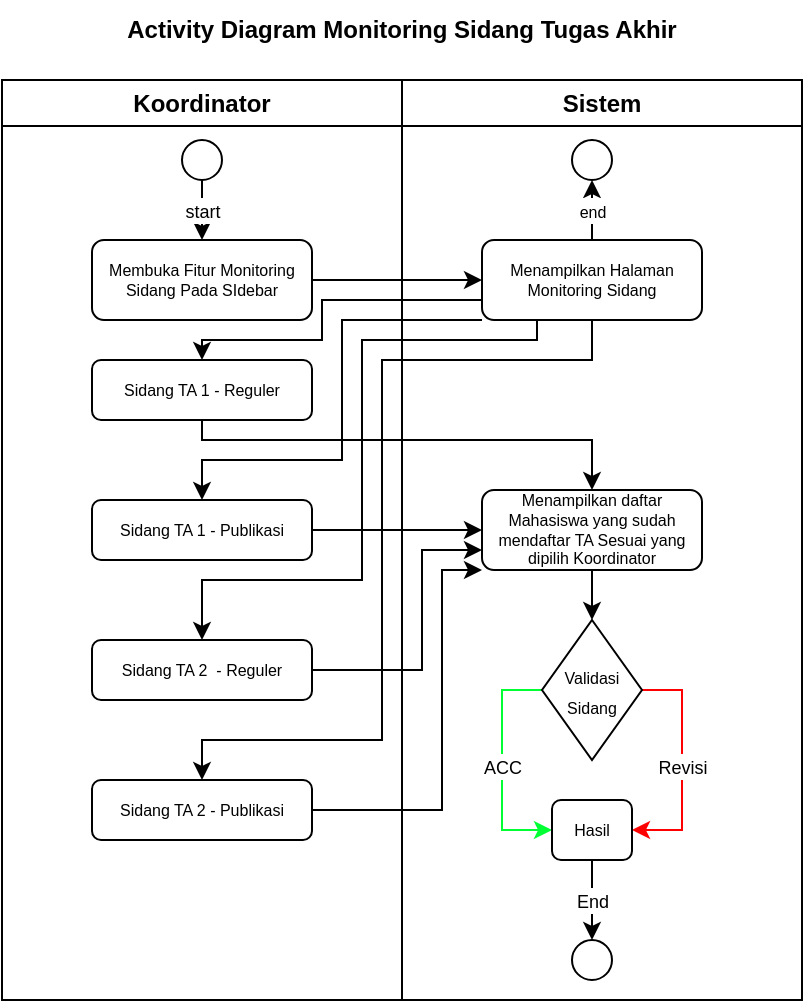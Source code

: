 <mxfile version="25.0.1">
  <diagram name="Page-1" id="t4SmDSy1Hv6YMzEed3bL">
    <mxGraphModel dx="808" dy="464" grid="1" gridSize="10" guides="1" tooltips="1" connect="1" arrows="1" fold="1" page="1" pageScale="1" pageWidth="850" pageHeight="1100" math="0" shadow="0">
      <root>
        <mxCell id="0" />
        <mxCell id="1" parent="0" />
        <mxCell id="tV2kIpkJ_XeJ-E9xkk-r-1" value="Koordinator" style="swimlane;whiteSpace=wrap;html=1;" vertex="1" parent="1">
          <mxGeometry x="210" y="140" width="200" height="460" as="geometry" />
        </mxCell>
        <mxCell id="tV2kIpkJ_XeJ-E9xkk-r-2" value="&lt;font style=&quot;font-size: 9px;&quot;&gt;start&lt;/font&gt;" style="rounded=0;orthogonalLoop=1;jettySize=auto;html=1;" edge="1" parent="tV2kIpkJ_XeJ-E9xkk-r-1" source="tV2kIpkJ_XeJ-E9xkk-r-3" target="tV2kIpkJ_XeJ-E9xkk-r-4">
          <mxGeometry relative="1" as="geometry" />
        </mxCell>
        <mxCell id="tV2kIpkJ_XeJ-E9xkk-r-3" value="" style="ellipse;whiteSpace=wrap;html=1;aspect=fixed;" vertex="1" parent="tV2kIpkJ_XeJ-E9xkk-r-1">
          <mxGeometry x="90" y="30" width="20" height="20" as="geometry" />
        </mxCell>
        <mxCell id="tV2kIpkJ_XeJ-E9xkk-r-4" value="Membuka Fitur Monitoring Sidang Pada SIdebar" style="rounded=1;whiteSpace=wrap;html=1;fontSize=8;" vertex="1" parent="tV2kIpkJ_XeJ-E9xkk-r-1">
          <mxGeometry x="45" y="80" width="110" height="40" as="geometry" />
        </mxCell>
        <mxCell id="tV2kIpkJ_XeJ-E9xkk-r-5" value="Sidang TA 1 - Reguler" style="rounded=1;whiteSpace=wrap;html=1;fontSize=8;" vertex="1" parent="tV2kIpkJ_XeJ-E9xkk-r-1">
          <mxGeometry x="45" y="140" width="110" height="30" as="geometry" />
        </mxCell>
        <mxCell id="tV2kIpkJ_XeJ-E9xkk-r-26" value="Sidang TA 1 - Publikasi" style="rounded=1;whiteSpace=wrap;html=1;fontSize=8;" vertex="1" parent="tV2kIpkJ_XeJ-E9xkk-r-1">
          <mxGeometry x="45" y="210" width="110" height="30" as="geometry" />
        </mxCell>
        <mxCell id="tV2kIpkJ_XeJ-E9xkk-r-27" value="Sidang TA 2 - Publikasi" style="rounded=1;whiteSpace=wrap;html=1;fontSize=8;" vertex="1" parent="tV2kIpkJ_XeJ-E9xkk-r-1">
          <mxGeometry x="45" y="350" width="110" height="30" as="geometry" />
        </mxCell>
        <mxCell id="tV2kIpkJ_XeJ-E9xkk-r-28" value="Sidang TA 2&amp;nbsp; - Reguler" style="rounded=1;whiteSpace=wrap;html=1;fontSize=8;" vertex="1" parent="tV2kIpkJ_XeJ-E9xkk-r-1">
          <mxGeometry x="45" y="280" width="110" height="30" as="geometry" />
        </mxCell>
        <mxCell id="tV2kIpkJ_XeJ-E9xkk-r-9" value="Sistem" style="swimlane;whiteSpace=wrap;html=1;" vertex="1" parent="1">
          <mxGeometry x="410" y="140" width="200" height="460" as="geometry" />
        </mxCell>
        <mxCell id="tV2kIpkJ_XeJ-E9xkk-r-10" value="&lt;font style=&quot;font-size: 8px;&quot;&gt;end&lt;/font&gt;" style="edgeStyle=orthogonalEdgeStyle;rounded=0;orthogonalLoop=1;jettySize=auto;html=1;entryX=0.5;entryY=1;entryDx=0;entryDy=0;" edge="1" parent="tV2kIpkJ_XeJ-E9xkk-r-9" source="tV2kIpkJ_XeJ-E9xkk-r-11" target="tV2kIpkJ_XeJ-E9xkk-r-13">
          <mxGeometry relative="1" as="geometry" />
        </mxCell>
        <mxCell id="tV2kIpkJ_XeJ-E9xkk-r-11" value="Menampilkan Halaman Monitoring Sidang" style="rounded=1;whiteSpace=wrap;html=1;fontSize=8;" vertex="1" parent="tV2kIpkJ_XeJ-E9xkk-r-9">
          <mxGeometry x="40" y="80" width="110" height="40" as="geometry" />
        </mxCell>
        <mxCell id="tV2kIpkJ_XeJ-E9xkk-r-42" style="edgeStyle=orthogonalEdgeStyle;rounded=0;orthogonalLoop=1;jettySize=auto;html=1;entryX=0.5;entryY=0;entryDx=0;entryDy=0;" edge="1" parent="tV2kIpkJ_XeJ-E9xkk-r-9" source="tV2kIpkJ_XeJ-E9xkk-r-12" target="tV2kIpkJ_XeJ-E9xkk-r-24">
          <mxGeometry relative="1" as="geometry" />
        </mxCell>
        <mxCell id="tV2kIpkJ_XeJ-E9xkk-r-12" value="Menampilkan daftar Mahasiswa yang sudah mendaftar TA Sesuai yang dipilih Koordinator" style="rounded=1;whiteSpace=wrap;html=1;fontSize=8;" vertex="1" parent="tV2kIpkJ_XeJ-E9xkk-r-9">
          <mxGeometry x="40" y="205" width="110" height="40" as="geometry" />
        </mxCell>
        <mxCell id="tV2kIpkJ_XeJ-E9xkk-r-13" value="" style="ellipse;whiteSpace=wrap;html=1;aspect=fixed;" vertex="1" parent="tV2kIpkJ_XeJ-E9xkk-r-9">
          <mxGeometry x="85" y="30" width="20" height="20" as="geometry" />
        </mxCell>
        <mxCell id="tV2kIpkJ_XeJ-E9xkk-r-46" value="&lt;font style=&quot;font-size: 9px;&quot;&gt;Revisi&lt;/font&gt;" style="edgeStyle=orthogonalEdgeStyle;rounded=0;orthogonalLoop=1;jettySize=auto;html=1;entryX=1;entryY=0.5;entryDx=0;entryDy=0;strokeColor=#ff0000;" edge="1" parent="tV2kIpkJ_XeJ-E9xkk-r-9" source="tV2kIpkJ_XeJ-E9xkk-r-24" target="tV2kIpkJ_XeJ-E9xkk-r-45">
          <mxGeometry relative="1" as="geometry">
            <Array as="points">
              <mxPoint x="140" y="305" />
              <mxPoint x="140" y="375" />
            </Array>
          </mxGeometry>
        </mxCell>
        <mxCell id="tV2kIpkJ_XeJ-E9xkk-r-47" value="&lt;font style=&quot;font-size: 9px;&quot;&gt;ACC&lt;/font&gt;" style="edgeStyle=orthogonalEdgeStyle;rounded=0;orthogonalLoop=1;jettySize=auto;html=1;exitX=0;exitY=0.5;exitDx=0;exitDy=0;entryX=0;entryY=0.5;entryDx=0;entryDy=0;strokeColor=#00ff33;" edge="1" parent="tV2kIpkJ_XeJ-E9xkk-r-9" source="tV2kIpkJ_XeJ-E9xkk-r-24" target="tV2kIpkJ_XeJ-E9xkk-r-45">
          <mxGeometry relative="1" as="geometry" />
        </mxCell>
        <mxCell id="tV2kIpkJ_XeJ-E9xkk-r-24" value="&lt;font style=&quot;font-size: 8px;&quot;&gt;Validasi Sidang&lt;/font&gt;" style="rhombus;whiteSpace=wrap;html=1;" vertex="1" parent="tV2kIpkJ_XeJ-E9xkk-r-9">
          <mxGeometry x="70" y="270" width="50" height="70" as="geometry" />
        </mxCell>
        <mxCell id="tV2kIpkJ_XeJ-E9xkk-r-49" value="&lt;font style=&quot;font-size: 9px;&quot;&gt;End&lt;/font&gt;" style="edgeStyle=orthogonalEdgeStyle;rounded=0;orthogonalLoop=1;jettySize=auto;html=1;entryX=0.5;entryY=0;entryDx=0;entryDy=0;" edge="1" parent="tV2kIpkJ_XeJ-E9xkk-r-9" source="tV2kIpkJ_XeJ-E9xkk-r-45" target="tV2kIpkJ_XeJ-E9xkk-r-48">
          <mxGeometry relative="1" as="geometry" />
        </mxCell>
        <mxCell id="tV2kIpkJ_XeJ-E9xkk-r-45" value="Hasil" style="rounded=1;whiteSpace=wrap;html=1;fontSize=8;" vertex="1" parent="tV2kIpkJ_XeJ-E9xkk-r-9">
          <mxGeometry x="75" y="360" width="40" height="30" as="geometry" />
        </mxCell>
        <mxCell id="tV2kIpkJ_XeJ-E9xkk-r-48" value="" style="ellipse;whiteSpace=wrap;html=1;aspect=fixed;" vertex="1" parent="tV2kIpkJ_XeJ-E9xkk-r-9">
          <mxGeometry x="85" y="430" width="20" height="20" as="geometry" />
        </mxCell>
        <mxCell id="tV2kIpkJ_XeJ-E9xkk-r-17" value="&lt;b&gt;Activity Diagram Monitoring Sidang Tugas Akhir&lt;/b&gt;" style="text;html=1;align=center;verticalAlign=middle;whiteSpace=wrap;rounded=0;" vertex="1" parent="1">
          <mxGeometry x="270" y="100" width="280" height="30" as="geometry" />
        </mxCell>
        <mxCell id="tV2kIpkJ_XeJ-E9xkk-r-18" style="rounded=0;orthogonalLoop=1;jettySize=auto;html=1;entryX=0;entryY=0.5;entryDx=0;entryDy=0;" edge="1" parent="1" source="tV2kIpkJ_XeJ-E9xkk-r-4" target="tV2kIpkJ_XeJ-E9xkk-r-11">
          <mxGeometry relative="1" as="geometry" />
        </mxCell>
        <mxCell id="tV2kIpkJ_XeJ-E9xkk-r-19" style="rounded=0;orthogonalLoop=1;jettySize=auto;html=1;entryX=0.5;entryY=0;entryDx=0;entryDy=0;exitX=0;exitY=0.75;exitDx=0;exitDy=0;edgeStyle=orthogonalEdgeStyle;" edge="1" parent="1" source="tV2kIpkJ_XeJ-E9xkk-r-11" target="tV2kIpkJ_XeJ-E9xkk-r-5">
          <mxGeometry relative="1" as="geometry">
            <Array as="points">
              <mxPoint x="370" y="250" />
              <mxPoint x="370" y="270" />
              <mxPoint x="310" y="270" />
            </Array>
          </mxGeometry>
        </mxCell>
        <mxCell id="tV2kIpkJ_XeJ-E9xkk-r-20" style="edgeStyle=orthogonalEdgeStyle;rounded=0;orthogonalLoop=1;jettySize=auto;html=1;entryX=0.5;entryY=0;entryDx=0;entryDy=0;" edge="1" parent="1" source="tV2kIpkJ_XeJ-E9xkk-r-5" target="tV2kIpkJ_XeJ-E9xkk-r-12">
          <mxGeometry relative="1" as="geometry">
            <Array as="points">
              <mxPoint x="310" y="320" />
              <mxPoint x="505" y="320" />
            </Array>
          </mxGeometry>
        </mxCell>
        <mxCell id="tV2kIpkJ_XeJ-E9xkk-r-29" style="edgeStyle=orthogonalEdgeStyle;rounded=0;orthogonalLoop=1;jettySize=auto;html=1;entryX=0;entryY=0.5;entryDx=0;entryDy=0;" edge="1" parent="1" source="tV2kIpkJ_XeJ-E9xkk-r-26" target="tV2kIpkJ_XeJ-E9xkk-r-12">
          <mxGeometry relative="1" as="geometry" />
        </mxCell>
        <mxCell id="tV2kIpkJ_XeJ-E9xkk-r-30" style="edgeStyle=orthogonalEdgeStyle;rounded=0;orthogonalLoop=1;jettySize=auto;html=1;entryX=0;entryY=0.75;entryDx=0;entryDy=0;" edge="1" parent="1" source="tV2kIpkJ_XeJ-E9xkk-r-28" target="tV2kIpkJ_XeJ-E9xkk-r-12">
          <mxGeometry relative="1" as="geometry">
            <Array as="points">
              <mxPoint x="420" y="435" />
              <mxPoint x="420" y="375" />
            </Array>
          </mxGeometry>
        </mxCell>
        <mxCell id="tV2kIpkJ_XeJ-E9xkk-r-32" style="edgeStyle=orthogonalEdgeStyle;rounded=0;orthogonalLoop=1;jettySize=auto;html=1;entryX=0;entryY=1;entryDx=0;entryDy=0;" edge="1" parent="1" source="tV2kIpkJ_XeJ-E9xkk-r-27" target="tV2kIpkJ_XeJ-E9xkk-r-12">
          <mxGeometry relative="1" as="geometry">
            <Array as="points">
              <mxPoint x="430" y="505" />
              <mxPoint x="430" y="385" />
            </Array>
          </mxGeometry>
        </mxCell>
        <mxCell id="tV2kIpkJ_XeJ-E9xkk-r-37" style="rounded=0;orthogonalLoop=1;jettySize=auto;html=1;exitX=0;exitY=1;exitDx=0;exitDy=0;entryX=0.5;entryY=0;entryDx=0;entryDy=0;edgeStyle=orthogonalEdgeStyle;" edge="1" parent="1" source="tV2kIpkJ_XeJ-E9xkk-r-11" target="tV2kIpkJ_XeJ-E9xkk-r-26">
          <mxGeometry relative="1" as="geometry">
            <Array as="points">
              <mxPoint x="380" y="260" />
              <mxPoint x="380" y="330" />
              <mxPoint x="310" y="330" />
            </Array>
          </mxGeometry>
        </mxCell>
        <mxCell id="tV2kIpkJ_XeJ-E9xkk-r-38" style="rounded=0;orthogonalLoop=1;jettySize=auto;html=1;exitX=0.25;exitY=1;exitDx=0;exitDy=0;edgeStyle=orthogonalEdgeStyle;entryX=0.5;entryY=0;entryDx=0;entryDy=0;" edge="1" parent="1" source="tV2kIpkJ_XeJ-E9xkk-r-11" target="tV2kIpkJ_XeJ-E9xkk-r-28">
          <mxGeometry relative="1" as="geometry">
            <mxPoint x="320" y="420" as="targetPoint" />
            <Array as="points">
              <mxPoint x="477" y="270" />
              <mxPoint x="390" y="270" />
              <mxPoint x="390" y="390" />
              <mxPoint x="310" y="390" />
            </Array>
          </mxGeometry>
        </mxCell>
        <mxCell id="tV2kIpkJ_XeJ-E9xkk-r-39" style="rounded=0;orthogonalLoop=1;jettySize=auto;html=1;exitX=0.5;exitY=1;exitDx=0;exitDy=0;edgeStyle=orthogonalEdgeStyle;entryX=0.5;entryY=0;entryDx=0;entryDy=0;" edge="1" parent="1" source="tV2kIpkJ_XeJ-E9xkk-r-11" target="tV2kIpkJ_XeJ-E9xkk-r-27">
          <mxGeometry relative="1" as="geometry">
            <mxPoint x="370" y="490" as="targetPoint" />
            <Array as="points">
              <mxPoint x="505" y="280" />
              <mxPoint x="400" y="280" />
              <mxPoint x="400" y="470" />
              <mxPoint x="310" y="470" />
            </Array>
          </mxGeometry>
        </mxCell>
      </root>
    </mxGraphModel>
  </diagram>
</mxfile>
